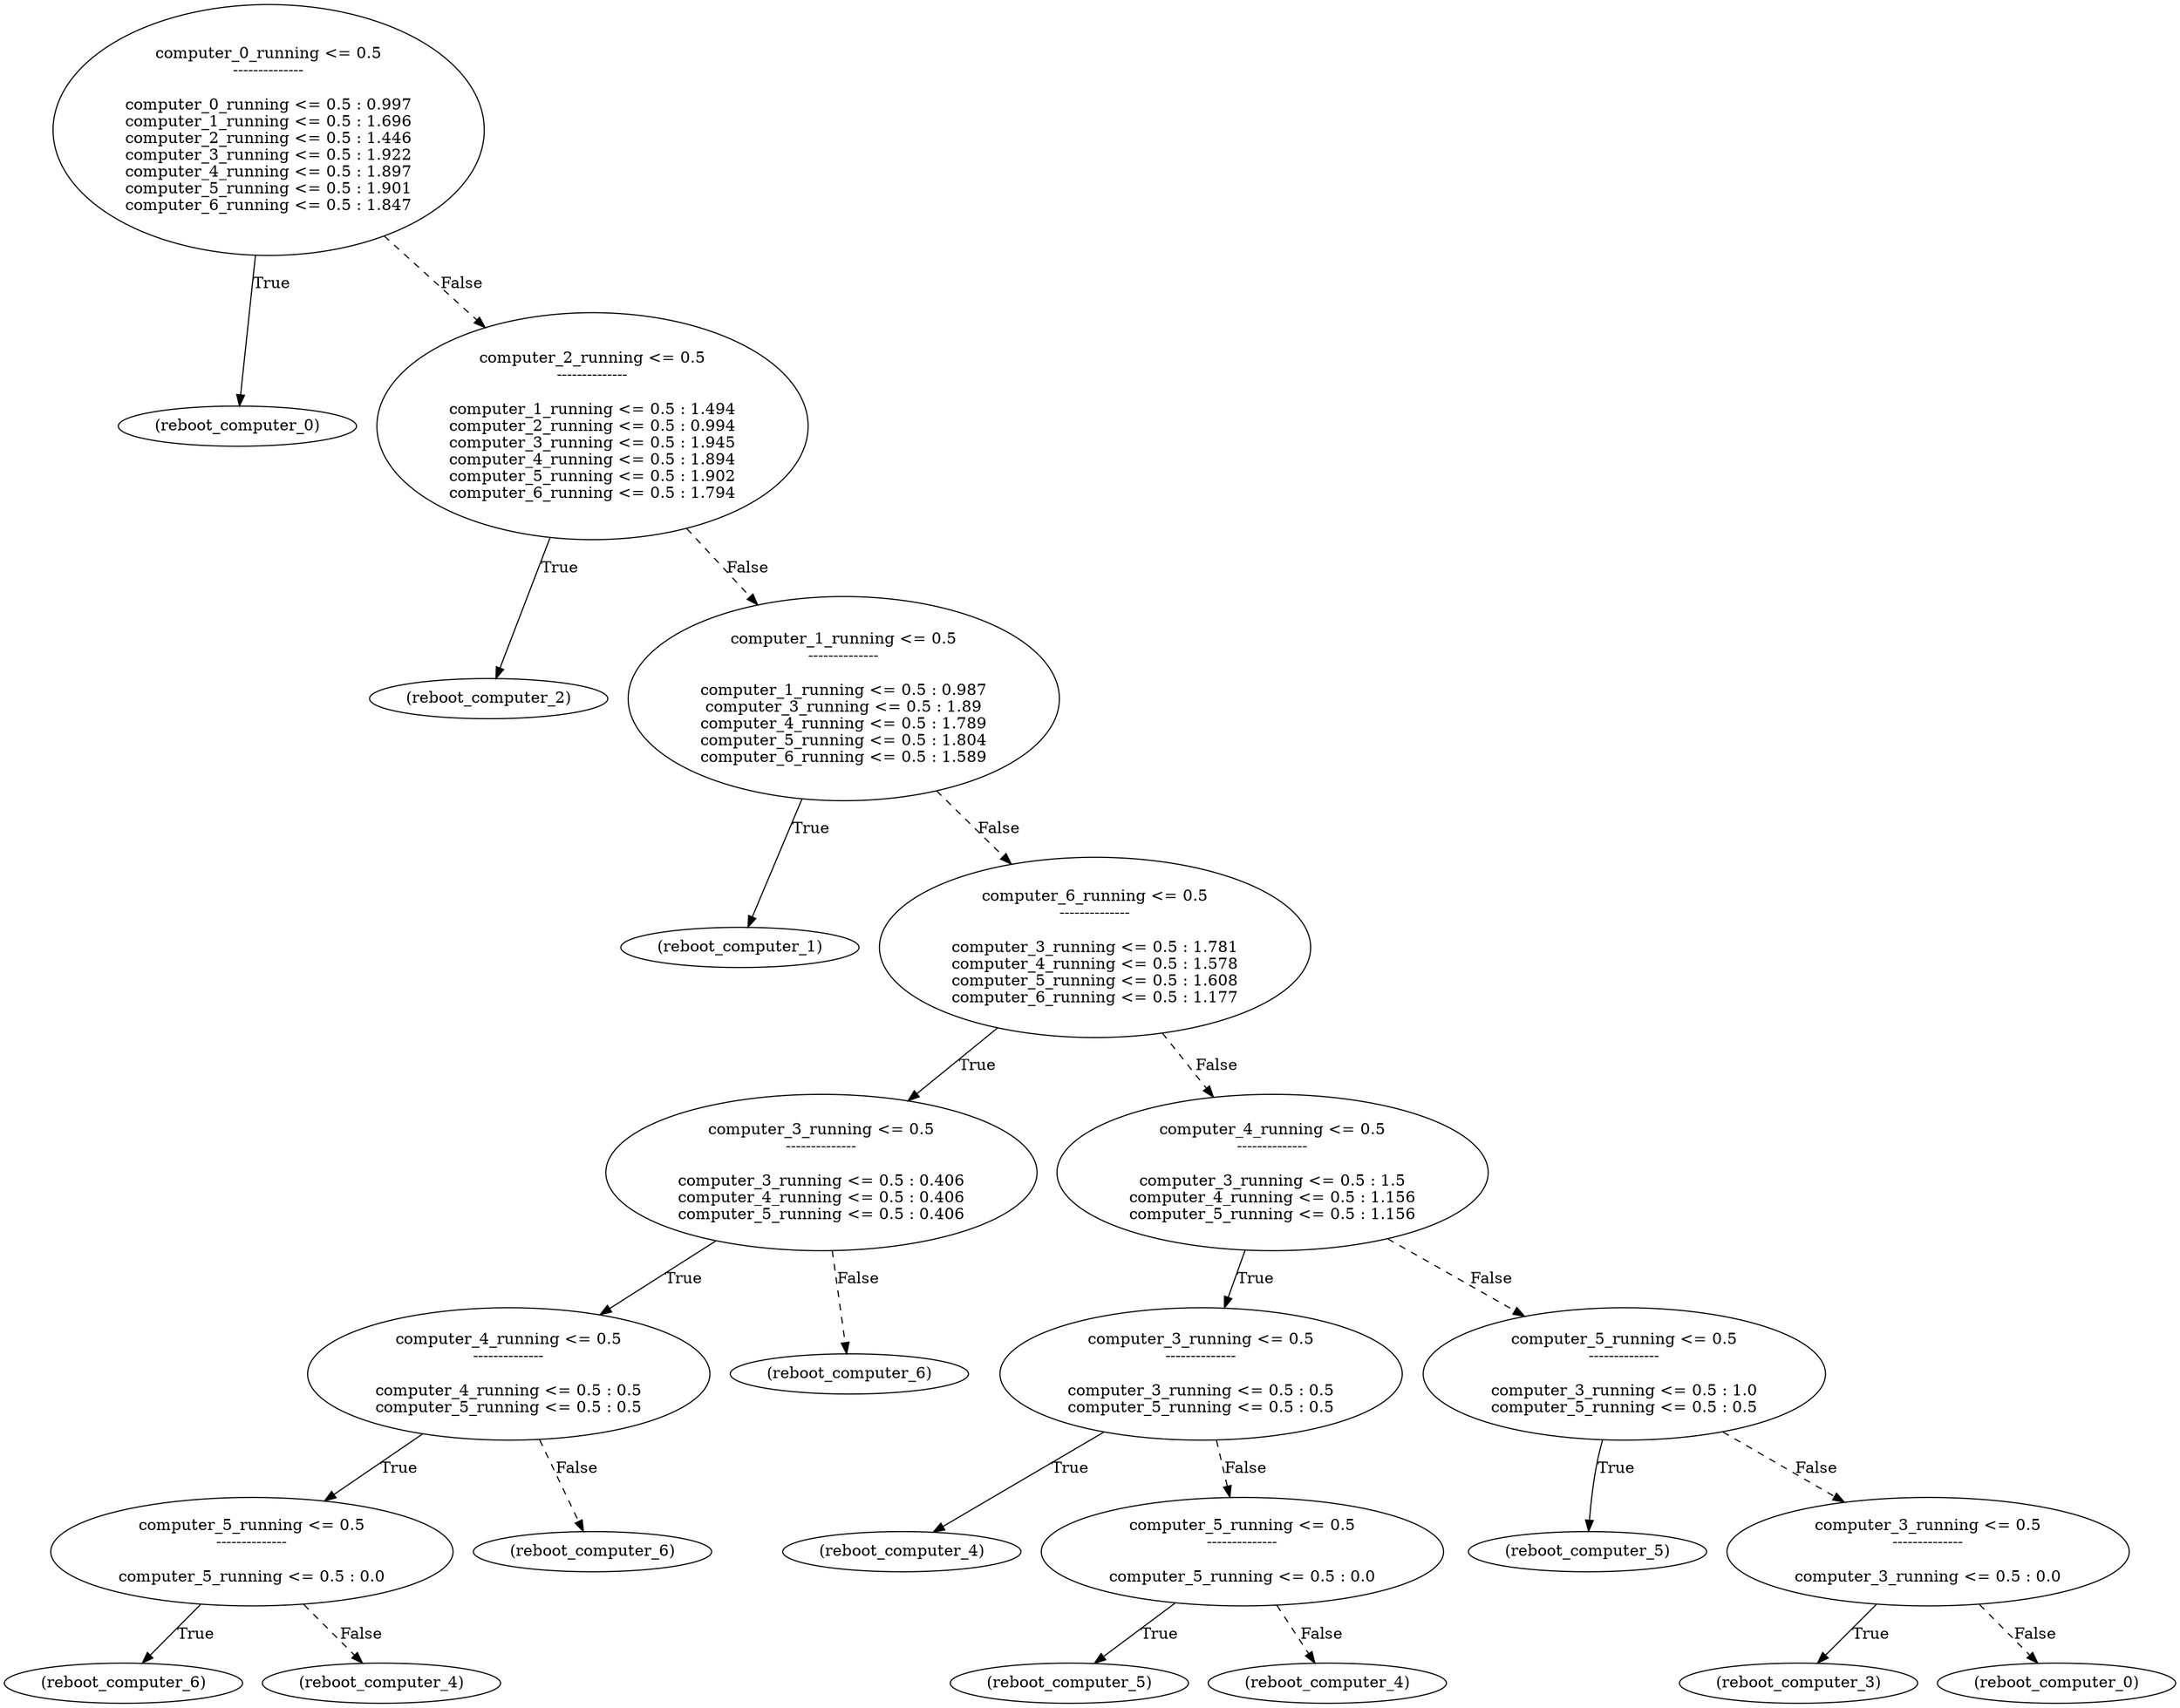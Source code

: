 digraph {
0 [label="computer_0_running <= 0.5
--------------

computer_0_running <= 0.5 : 0.997
computer_1_running <= 0.5 : 1.696
computer_2_running <= 0.5 : 1.446
computer_3_running <= 0.5 : 1.922
computer_4_running <= 0.5 : 1.897
computer_5_running <= 0.5 : 1.901
computer_6_running <= 0.5 : 1.847"];
1 [label="(reboot_computer_0)"];
0 -> 1 [label="True"];
2 [label="computer_2_running <= 0.5
--------------

computer_1_running <= 0.5 : 1.494
computer_2_running <= 0.5 : 0.994
computer_3_running <= 0.5 : 1.945
computer_4_running <= 0.5 : 1.894
computer_5_running <= 0.5 : 1.902
computer_6_running <= 0.5 : 1.794"];
3 [label="(reboot_computer_2)"];
2 -> 3 [label="True"];
4 [label="computer_1_running <= 0.5
--------------

computer_1_running <= 0.5 : 0.987
computer_3_running <= 0.5 : 1.89
computer_4_running <= 0.5 : 1.789
computer_5_running <= 0.5 : 1.804
computer_6_running <= 0.5 : 1.589"];
5 [label="(reboot_computer_1)"];
4 -> 5 [label="True"];
6 [label="computer_6_running <= 0.5
--------------

computer_3_running <= 0.5 : 1.781
computer_4_running <= 0.5 : 1.578
computer_5_running <= 0.5 : 1.608
computer_6_running <= 0.5 : 1.177"];
7 [label="computer_3_running <= 0.5
--------------

computer_3_running <= 0.5 : 0.406
computer_4_running <= 0.5 : 0.406
computer_5_running <= 0.5 : 0.406"];
8 [label="computer_4_running <= 0.5
--------------

computer_4_running <= 0.5 : 0.5
computer_5_running <= 0.5 : 0.5"];
9 [label="computer_5_running <= 0.5
--------------

computer_5_running <= 0.5 : 0.0"];
10 [label="(reboot_computer_6)"];
9 -> 10 [label="True"];
11 [label="(reboot_computer_4)"];
9 -> 11 [style="dashed", label="False"];
8 -> 9 [label="True"];
12 [label="(reboot_computer_6)"];
8 -> 12 [style="dashed", label="False"];
7 -> 8 [label="True"];
13 [label="(reboot_computer_6)"];
7 -> 13 [style="dashed", label="False"];
6 -> 7 [label="True"];
14 [label="computer_4_running <= 0.5
--------------

computer_3_running <= 0.5 : 1.5
computer_4_running <= 0.5 : 1.156
computer_5_running <= 0.5 : 1.156"];
15 [label="computer_3_running <= 0.5
--------------

computer_3_running <= 0.5 : 0.5
computer_5_running <= 0.5 : 0.5"];
16 [label="(reboot_computer_4)"];
15 -> 16 [label="True"];
17 [label="computer_5_running <= 0.5
--------------

computer_5_running <= 0.5 : 0.0"];
18 [label="(reboot_computer_5)"];
17 -> 18 [label="True"];
19 [label="(reboot_computer_4)"];
17 -> 19 [style="dashed", label="False"];
15 -> 17 [style="dashed", label="False"];
14 -> 15 [label="True"];
20 [label="computer_5_running <= 0.5
--------------

computer_3_running <= 0.5 : 1.0
computer_5_running <= 0.5 : 0.5"];
21 [label="(reboot_computer_5)"];
20 -> 21 [label="True"];
22 [label="computer_3_running <= 0.5
--------------

computer_3_running <= 0.5 : 0.0"];
23 [label="(reboot_computer_3)"];
22 -> 23 [label="True"];
24 [label="(reboot_computer_0)"];
22 -> 24 [style="dashed", label="False"];
20 -> 22 [style="dashed", label="False"];
14 -> 20 [style="dashed", label="False"];
6 -> 14 [style="dashed", label="False"];
4 -> 6 [style="dashed", label="False"];
2 -> 4 [style="dashed", label="False"];
0 -> 2 [style="dashed", label="False"];

}